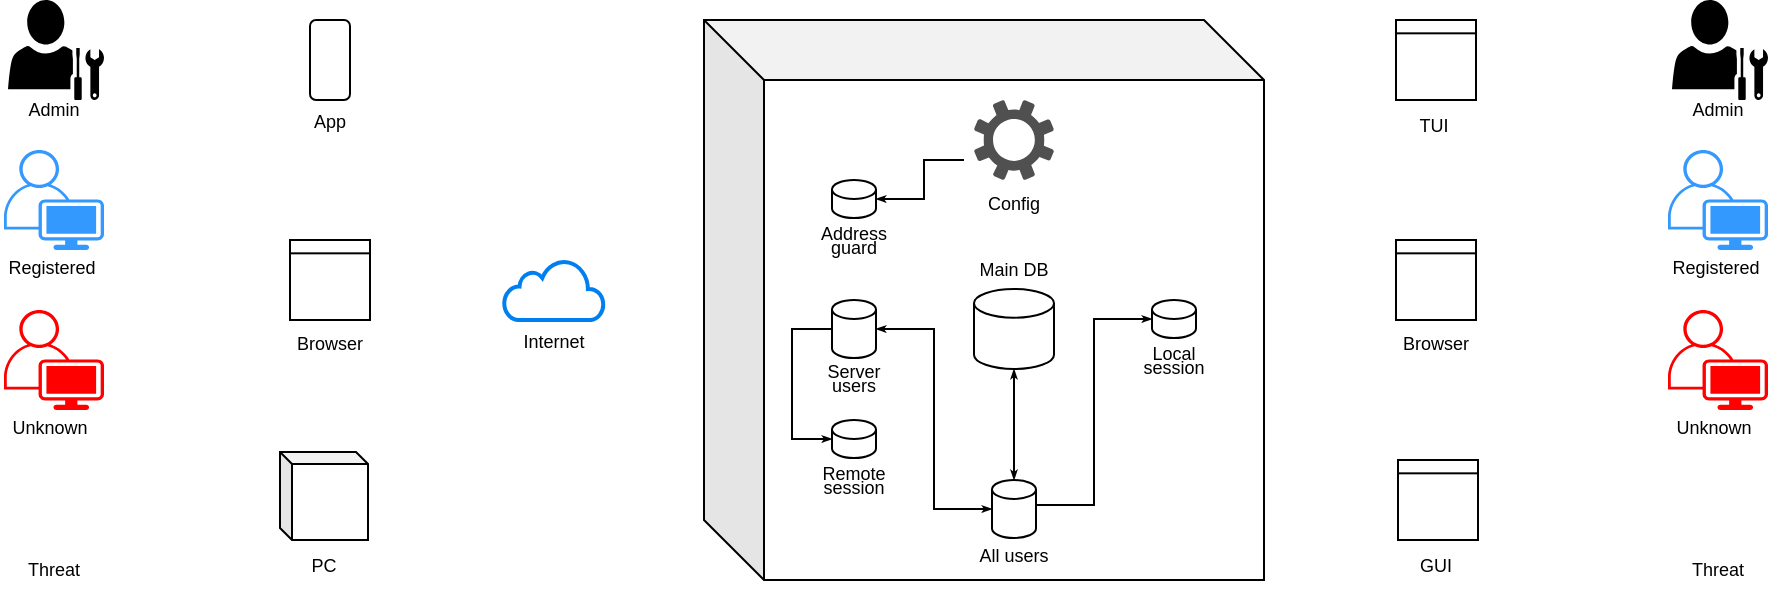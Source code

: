 <mxfile version="20.4.0" type="device"><diagram id="BGIOl3sU26PDgGPtp0R5" name="Page-1"><mxGraphModel dx="1009" dy="544" grid="1" gridSize="10" guides="1" tooltips="1" connect="1" arrows="1" fold="1" page="1" pageScale="1" pageWidth="827" pageHeight="1169" math="0" shadow="0"><root><mxCell id="0"/><mxCell id="1" parent="0"/><mxCell id="EbHchnpOiAdA0gMqTFaB-52" value="" style="shape=cube;whiteSpace=wrap;html=1;boundedLbl=1;backgroundOutline=1;darkOpacity=0.05;darkOpacity2=0.1;fontSize=9;fillColor=none;gradientColor=none;gradientDirection=south;size=30;" parent="1" vertex="1"><mxGeometry x="520" y="450" width="280" height="280" as="geometry"/></mxCell><mxCell id="PZcWBaHUIU7Qis79EyFv-32" value="" style="group" parent="1" vertex="1" connectable="0"><mxGeometry x="860" y="450" width="50" height="58" as="geometry"/></mxCell><mxCell id="EbHchnpOiAdA0gMqTFaB-16" value="" style="group" parent="PZcWBaHUIU7Qis79EyFv-32" vertex="1" connectable="0"><mxGeometry x="6" width="40" height="40" as="geometry"/></mxCell><mxCell id="EbHchnpOiAdA0gMqTFaB-14" value="" style="rounded=0;whiteSpace=wrap;html=1;" parent="EbHchnpOiAdA0gMqTFaB-16" vertex="1"><mxGeometry width="40" height="40" as="geometry"/></mxCell><mxCell id="EbHchnpOiAdA0gMqTFaB-15" value="" style="rounded=0;whiteSpace=wrap;html=1;" parent="EbHchnpOiAdA0gMqTFaB-16" vertex="1"><mxGeometry width="40" height="6.667" as="geometry"/></mxCell><mxCell id="EbHchnpOiAdA0gMqTFaB-51" value="TUI" style="text;html=1;strokeColor=none;fillColor=none;align=center;verticalAlign=middle;whiteSpace=wrap;rounded=0;fontSize=9;" parent="PZcWBaHUIU7Qis79EyFv-32" vertex="1"><mxGeometry y="48" width="50" height="10" as="geometry"/></mxCell><mxCell id="PZcWBaHUIU7Qis79EyFv-34" value="" style="group" parent="1" vertex="1" connectable="0"><mxGeometry x="650" y="490" width="50" height="57" as="geometry"/></mxCell><mxCell id="EbHchnpOiAdA0gMqTFaB-21" value="" style="sketch=0;pointerEvents=1;shadow=0;dashed=0;html=1;strokeColor=none;fillColor=#505050;labelPosition=center;verticalLabelPosition=bottom;verticalAlign=top;outlineConnect=0;align=center;shape=mxgraph.office.concepts.settings;" parent="PZcWBaHUIU7Qis79EyFv-34" vertex="1"><mxGeometry x="5" width="40" height="40" as="geometry"/></mxCell><mxCell id="EbHchnpOiAdA0gMqTFaB-48" value="Config" style="text;html=1;strokeColor=none;fillColor=none;align=center;verticalAlign=middle;whiteSpace=wrap;rounded=0;fontSize=9;" parent="PZcWBaHUIU7Qis79EyFv-34" vertex="1"><mxGeometry y="47" width="50" height="10" as="geometry"/></mxCell><mxCell id="PZcWBaHUIU7Qis79EyFv-35" value="" style="group" parent="1" vertex="1" connectable="0"><mxGeometry x="420" y="570" width="50" height="46" as="geometry"/></mxCell><mxCell id="EbHchnpOiAdA0gMqTFaB-49" value="Internet" style="text;html=1;strokeColor=none;fillColor=none;align=center;verticalAlign=middle;whiteSpace=wrap;rounded=0;fontSize=9;" parent="PZcWBaHUIU7Qis79EyFv-35" vertex="1"><mxGeometry y="36" width="50" height="10" as="geometry"/></mxCell><mxCell id="PZcWBaHUIU7Qis79EyFv-25" value="" style="html=1;verticalLabelPosition=bottom;align=center;labelBackgroundColor=#ffffff;verticalAlign=top;strokeWidth=2;strokeColor=#0080F0;shadow=0;dashed=0;shape=mxgraph.ios7.icons.cloud;" parent="PZcWBaHUIU7Qis79EyFv-35" vertex="1"><mxGeometry width="50" height="30" as="geometry"/></mxCell><mxCell id="PZcWBaHUIU7Qis79EyFv-38" value="" style="group" parent="1" vertex="1" connectable="0"><mxGeometry x="170" y="440" width="50" height="60" as="geometry"/></mxCell><mxCell id="PZcWBaHUIU7Qis79EyFv-2" value="" style="sketch=0;pointerEvents=1;shadow=0;dashed=0;html=1;strokeColor=none;fillColor=#000000;labelPosition=center;verticalLabelPosition=bottom;verticalAlign=top;outlineConnect=0;align=center;shape=mxgraph.office.users.administrator;" parent="PZcWBaHUIU7Qis79EyFv-38" vertex="1"><mxGeometry x="2" width="48" height="50" as="geometry"/></mxCell><mxCell id="PZcWBaHUIU7Qis79EyFv-3" value="Admin" style="text;html=1;strokeColor=none;fillColor=none;align=center;verticalAlign=middle;whiteSpace=wrap;rounded=0;fontSize=9;" parent="PZcWBaHUIU7Qis79EyFv-38" vertex="1"><mxGeometry y="50" width="50" height="10" as="geometry"/></mxCell><mxCell id="PZcWBaHUIU7Qis79EyFv-39" value="" style="group" parent="1" vertex="1" connectable="0"><mxGeometry x="169" y="515" width="51" height="64" as="geometry"/></mxCell><mxCell id="EbHchnpOiAdA0gMqTFaB-65" value="" style="points=[[0.35,0,0],[0.98,0.51,0],[1,0.71,0],[0.67,1,0],[0,0.795,0],[0,0.65,0]];verticalLabelPosition=bottom;sketch=0;html=1;verticalAlign=top;aspect=fixed;align=center;pointerEvents=1;shape=mxgraph.cisco19.user;fillColor=#3399FF;strokeColor=none;" parent="PZcWBaHUIU7Qis79EyFv-39" vertex="1"><mxGeometry x="1" width="50" height="50" as="geometry"/></mxCell><mxCell id="EbHchnpOiAdA0gMqTFaB-66" value="Registered" style="text;html=1;strokeColor=none;fillColor=none;align=center;verticalAlign=middle;whiteSpace=wrap;rounded=0;fontSize=9;" parent="PZcWBaHUIU7Qis79EyFv-39" vertex="1"><mxGeometry y="54" width="50" height="10" as="geometry"/></mxCell><mxCell id="PZcWBaHUIU7Qis79EyFv-40" value="" style="group" parent="1" vertex="1" connectable="0"><mxGeometry x="168" y="595" width="52" height="64" as="geometry"/></mxCell><mxCell id="EbHchnpOiAdA0gMqTFaB-39" value="" style="points=[[0.35,0,0],[0.98,0.51,0],[1,0.71,0],[0.67,1,0],[0,0.795,0],[0,0.65,0]];verticalLabelPosition=bottom;sketch=0;html=1;verticalAlign=top;aspect=fixed;align=center;pointerEvents=1;shape=mxgraph.cisco19.user;fillColor=#FF0000;strokeColor=none;" parent="PZcWBaHUIU7Qis79EyFv-40" vertex="1"><mxGeometry x="2" width="50" height="50" as="geometry"/></mxCell><mxCell id="EbHchnpOiAdA0gMqTFaB-42" value="Unknown" style="text;html=1;strokeColor=none;fillColor=none;align=center;verticalAlign=middle;whiteSpace=wrap;rounded=0;fontSize=9;" parent="PZcWBaHUIU7Qis79EyFv-40" vertex="1"><mxGeometry y="54" width="50" height="10" as="geometry"/></mxCell><mxCell id="PZcWBaHUIU7Qis79EyFv-41" value="" style="group" parent="1" vertex="1" connectable="0"><mxGeometry x="170" y="675" width="50" height="55" as="geometry"/></mxCell><mxCell id="EbHchnpOiAdA0gMqTFaB-31" value="" style="shape=image;html=1;verticalAlign=top;verticalLabelPosition=bottom;labelBackgroundColor=#ffffff;imageAspect=0;aspect=fixed;image=https://cdn0.iconfinder.com/data/icons/kameleon-free-pack/110/Hacker-128.png;fillColor=#000000;gradientColor=none;gradientDirection=south;fontSize=9;clipPath=inset(25% 21.09% 21.88% 21.09%);" parent="PZcWBaHUIU7Qis79EyFv-41" vertex="1"><mxGeometry x="3.24" width="43.53" height="40" as="geometry"/></mxCell><mxCell id="EbHchnpOiAdA0gMqTFaB-46" value="Threat" style="text;html=1;strokeColor=none;fillColor=none;align=center;verticalAlign=middle;whiteSpace=wrap;rounded=0;fontSize=9;" parent="PZcWBaHUIU7Qis79EyFv-41" vertex="1"><mxGeometry y="45" width="50" height="10" as="geometry"/></mxCell><mxCell id="PZcWBaHUIU7Qis79EyFv-45" value="" style="group" parent="1" vertex="1" connectable="0"><mxGeometry x="300" y="450" width="60" height="288" as="geometry"/></mxCell><mxCell id="PZcWBaHUIU7Qis79EyFv-36" value="" style="group" parent="PZcWBaHUIU7Qis79EyFv-45" vertex="1" connectable="0"><mxGeometry x="8" y="110" width="50" height="57" as="geometry"/></mxCell><mxCell id="PZcWBaHUIU7Qis79EyFv-5" value="" style="group" parent="PZcWBaHUIU7Qis79EyFv-36" vertex="1" connectable="0"><mxGeometry x="5" width="40" height="40" as="geometry"/></mxCell><mxCell id="PZcWBaHUIU7Qis79EyFv-6" value="" style="rounded=0;whiteSpace=wrap;html=1;" parent="PZcWBaHUIU7Qis79EyFv-5" vertex="1"><mxGeometry width="40" height="40" as="geometry"/></mxCell><mxCell id="PZcWBaHUIU7Qis79EyFv-7" value="" style="rounded=0;whiteSpace=wrap;html=1;" parent="PZcWBaHUIU7Qis79EyFv-5" vertex="1"><mxGeometry width="40" height="6.667" as="geometry"/></mxCell><mxCell id="PZcWBaHUIU7Qis79EyFv-8" value="Browser" style="text;html=1;strokeColor=none;fillColor=none;align=center;verticalAlign=middle;whiteSpace=wrap;rounded=0;fontSize=9;" parent="PZcWBaHUIU7Qis79EyFv-36" vertex="1"><mxGeometry y="47" width="50" height="10" as="geometry"/></mxCell><mxCell id="PZcWBaHUIU7Qis79EyFv-37" value="" style="group" parent="PZcWBaHUIU7Qis79EyFv-45" vertex="1" connectable="0"><mxGeometry x="8" width="50" height="56" as="geometry"/></mxCell><mxCell id="PZcWBaHUIU7Qis79EyFv-24" value="" style="rounded=1;whiteSpace=wrap;html=1;direction=south;" parent="PZcWBaHUIU7Qis79EyFv-37" vertex="1"><mxGeometry x="15" width="20" height="40" as="geometry"/></mxCell><mxCell id="PZcWBaHUIU7Qis79EyFv-27" value="App" style="text;html=1;strokeColor=none;fillColor=none;align=center;verticalAlign=middle;whiteSpace=wrap;rounded=0;fontSize=9;" parent="PZcWBaHUIU7Qis79EyFv-37" vertex="1"><mxGeometry y="46" width="50" height="10" as="geometry"/></mxCell><mxCell id="PZcWBaHUIU7Qis79EyFv-44" value="" style="group" parent="PZcWBaHUIU7Qis79EyFv-45" vertex="1" connectable="0"><mxGeometry y="216" width="60" height="72" as="geometry"/></mxCell><mxCell id="PZcWBaHUIU7Qis79EyFv-42" value="" style="shape=cube;whiteSpace=wrap;html=1;boundedLbl=1;backgroundOutline=1;darkOpacity=0.05;darkOpacity2=0.1;fontSize=9;fillColor=none;gradientColor=none;gradientDirection=south;size=6;" parent="PZcWBaHUIU7Qis79EyFv-44" vertex="1"><mxGeometry x="8" width="44" height="44" as="geometry"/></mxCell><mxCell id="PZcWBaHUIU7Qis79EyFv-43" value="PC" style="text;html=1;strokeColor=none;fillColor=none;align=center;verticalAlign=middle;whiteSpace=wrap;rounded=0;fontSize=9;" parent="PZcWBaHUIU7Qis79EyFv-44" vertex="1"><mxGeometry y="42" width="60" height="30" as="geometry"/></mxCell><mxCell id="NHQ6kfSO5G35uNpy8u4z-18" value="" style="group" parent="PZcWBaHUIU7Qis79EyFv-45" vertex="1" connectable="0"><mxGeometry x="561" y="110" width="50" height="57" as="geometry"/></mxCell><mxCell id="NHQ6kfSO5G35uNpy8u4z-19" value="" style="group" parent="NHQ6kfSO5G35uNpy8u4z-18" vertex="1" connectable="0"><mxGeometry x="5" width="40" height="40" as="geometry"/></mxCell><mxCell id="NHQ6kfSO5G35uNpy8u4z-20" value="" style="rounded=0;whiteSpace=wrap;html=1;" parent="NHQ6kfSO5G35uNpy8u4z-19" vertex="1"><mxGeometry width="40" height="40" as="geometry"/></mxCell><mxCell id="NHQ6kfSO5G35uNpy8u4z-21" value="" style="rounded=0;whiteSpace=wrap;html=1;" parent="NHQ6kfSO5G35uNpy8u4z-19" vertex="1"><mxGeometry width="40" height="6.667" as="geometry"/></mxCell><mxCell id="NHQ6kfSO5G35uNpy8u4z-22" value="Browser" style="text;html=1;strokeColor=none;fillColor=none;align=center;verticalAlign=middle;whiteSpace=wrap;rounded=0;fontSize=9;" parent="NHQ6kfSO5G35uNpy8u4z-18" vertex="1"><mxGeometry y="47" width="50" height="10" as="geometry"/></mxCell><mxCell id="NHQ6kfSO5G35uNpy8u4z-1" value="" style="group" parent="1" vertex="1" connectable="0"><mxGeometry x="1002" y="440" width="50" height="60" as="geometry"/></mxCell><mxCell id="NHQ6kfSO5G35uNpy8u4z-2" value="" style="sketch=0;pointerEvents=1;shadow=0;dashed=0;html=1;strokeColor=none;fillColor=#000000;labelPosition=center;verticalLabelPosition=bottom;verticalAlign=top;outlineConnect=0;align=center;shape=mxgraph.office.users.administrator;" parent="NHQ6kfSO5G35uNpy8u4z-1" vertex="1"><mxGeometry x="2" width="48" height="50" as="geometry"/></mxCell><mxCell id="NHQ6kfSO5G35uNpy8u4z-3" value="Admin" style="text;html=1;strokeColor=none;fillColor=none;align=center;verticalAlign=middle;whiteSpace=wrap;rounded=0;fontSize=9;" parent="NHQ6kfSO5G35uNpy8u4z-1" vertex="1"><mxGeometry y="50" width="50" height="10" as="geometry"/></mxCell><mxCell id="NHQ6kfSO5G35uNpy8u4z-4" value="" style="group" parent="1" vertex="1" connectable="0"><mxGeometry x="1001" y="515" width="51" height="64" as="geometry"/></mxCell><mxCell id="NHQ6kfSO5G35uNpy8u4z-5" value="" style="points=[[0.35,0,0],[0.98,0.51,0],[1,0.71,0],[0.67,1,0],[0,0.795,0],[0,0.65,0]];verticalLabelPosition=bottom;sketch=0;html=1;verticalAlign=top;aspect=fixed;align=center;pointerEvents=1;shape=mxgraph.cisco19.user;fillColor=#3399FF;strokeColor=none;" parent="NHQ6kfSO5G35uNpy8u4z-4" vertex="1"><mxGeometry x="1" width="50" height="50" as="geometry"/></mxCell><mxCell id="NHQ6kfSO5G35uNpy8u4z-6" value="Registered" style="text;html=1;strokeColor=none;fillColor=none;align=center;verticalAlign=middle;whiteSpace=wrap;rounded=0;fontSize=9;" parent="NHQ6kfSO5G35uNpy8u4z-4" vertex="1"><mxGeometry y="54" width="50" height="10" as="geometry"/></mxCell><mxCell id="NHQ6kfSO5G35uNpy8u4z-7" value="" style="group" parent="1" vertex="1" connectable="0"><mxGeometry x="1000" y="595" width="52" height="64" as="geometry"/></mxCell><mxCell id="NHQ6kfSO5G35uNpy8u4z-8" value="" style="points=[[0.35,0,0],[0.98,0.51,0],[1,0.71,0],[0.67,1,0],[0,0.795,0],[0,0.65,0]];verticalLabelPosition=bottom;sketch=0;html=1;verticalAlign=top;aspect=fixed;align=center;pointerEvents=1;shape=mxgraph.cisco19.user;fillColor=#FF0000;strokeColor=none;" parent="NHQ6kfSO5G35uNpy8u4z-7" vertex="1"><mxGeometry x="2" width="50" height="50" as="geometry"/></mxCell><mxCell id="NHQ6kfSO5G35uNpy8u4z-9" value="Unknown" style="text;html=1;strokeColor=none;fillColor=none;align=center;verticalAlign=middle;whiteSpace=wrap;rounded=0;fontSize=9;" parent="NHQ6kfSO5G35uNpy8u4z-7" vertex="1"><mxGeometry y="54" width="50" height="10" as="geometry"/></mxCell><mxCell id="NHQ6kfSO5G35uNpy8u4z-10" value="" style="group" parent="1" vertex="1" connectable="0"><mxGeometry x="1002" y="675" width="50" height="55" as="geometry"/></mxCell><mxCell id="NHQ6kfSO5G35uNpy8u4z-11" value="" style="shape=image;html=1;verticalAlign=top;verticalLabelPosition=bottom;labelBackgroundColor=#ffffff;imageAspect=0;aspect=fixed;image=https://cdn0.iconfinder.com/data/icons/kameleon-free-pack/110/Hacker-128.png;fillColor=#000000;gradientColor=none;gradientDirection=south;fontSize=9;clipPath=inset(25% 21.09% 21.88% 21.09%);" parent="NHQ6kfSO5G35uNpy8u4z-10" vertex="1"><mxGeometry x="3.24" width="43.53" height="40" as="geometry"/></mxCell><mxCell id="NHQ6kfSO5G35uNpy8u4z-12" value="Threat" style="text;html=1;strokeColor=none;fillColor=none;align=center;verticalAlign=middle;whiteSpace=wrap;rounded=0;fontSize=9;" parent="NHQ6kfSO5G35uNpy8u4z-10" vertex="1"><mxGeometry y="45" width="50" height="10" as="geometry"/></mxCell><mxCell id="NHQ6kfSO5G35uNpy8u4z-13" value="" style="group" parent="1" vertex="1" connectable="0"><mxGeometry x="861" y="670" width="50" height="58" as="geometry"/></mxCell><mxCell id="NHQ6kfSO5G35uNpy8u4z-14" value="" style="group" parent="NHQ6kfSO5G35uNpy8u4z-13" vertex="1" connectable="0"><mxGeometry x="6" width="40" height="40" as="geometry"/></mxCell><mxCell id="NHQ6kfSO5G35uNpy8u4z-15" value="" style="rounded=0;whiteSpace=wrap;html=1;" parent="NHQ6kfSO5G35uNpy8u4z-14" vertex="1"><mxGeometry width="40" height="40" as="geometry"/></mxCell><mxCell id="NHQ6kfSO5G35uNpy8u4z-16" value="" style="rounded=0;whiteSpace=wrap;html=1;" parent="NHQ6kfSO5G35uNpy8u4z-14" vertex="1"><mxGeometry width="40" height="6.667" as="geometry"/></mxCell><mxCell id="NHQ6kfSO5G35uNpy8u4z-17" value="GUI" style="text;html=1;strokeColor=none;fillColor=none;align=center;verticalAlign=middle;whiteSpace=wrap;rounded=0;fontSize=9;" parent="NHQ6kfSO5G35uNpy8u4z-13" vertex="1"><mxGeometry y="48" width="50" height="10" as="geometry"/></mxCell><mxCell id="itMwer6GWkY8V1FeAFqI-4" value="" style="group" vertex="1" connectable="0" parent="1"><mxGeometry x="650" y="680" width="50" height="43" as="geometry"/></mxCell><mxCell id="itMwer6GWkY8V1FeAFqI-2" value="" style="shape=cylinder3;whiteSpace=wrap;html=1;boundedLbl=1;backgroundOutline=1;size=4.744;" vertex="1" parent="itMwer6GWkY8V1FeAFqI-4"><mxGeometry x="14" width="22" height="29" as="geometry"/></mxCell><mxCell id="itMwer6GWkY8V1FeAFqI-3" value="All users" style="text;html=1;strokeColor=none;fillColor=none;align=center;verticalAlign=middle;whiteSpace=wrap;rounded=0;fontSize=9;" vertex="1" parent="itMwer6GWkY8V1FeAFqI-4"><mxGeometry y="33" width="50" height="10" as="geometry"/></mxCell><mxCell id="itMwer6GWkY8V1FeAFqI-9" value="" style="group" vertex="1" connectable="0" parent="1"><mxGeometry x="730" y="590" width="50" height="34" as="geometry"/></mxCell><mxCell id="itMwer6GWkY8V1FeAFqI-6" value="" style="shape=cylinder3;whiteSpace=wrap;html=1;boundedLbl=1;backgroundOutline=1;size=4.744;" vertex="1" parent="itMwer6GWkY8V1FeAFqI-9"><mxGeometry x="14" width="22" height="19" as="geometry"/></mxCell><mxCell id="itMwer6GWkY8V1FeAFqI-7" value="&lt;div&gt;Local&lt;/div&gt;&lt;div style=&quot;line-height: 0.5;&quot;&gt;session&lt;br&gt;&lt;/div&gt;" style="text;html=1;strokeColor=none;fillColor=none;align=center;verticalAlign=middle;whiteSpace=wrap;rounded=0;fontSize=9;" vertex="1" parent="itMwer6GWkY8V1FeAFqI-9"><mxGeometry y="24" width="50" height="10" as="geometry"/></mxCell><mxCell id="itMwer6GWkY8V1FeAFqI-12" value="" style="group" vertex="1" connectable="0" parent="1"><mxGeometry x="570" y="530" width="50" height="34" as="geometry"/></mxCell><mxCell id="itMwer6GWkY8V1FeAFqI-13" value="" style="shape=cylinder3;whiteSpace=wrap;html=1;boundedLbl=1;backgroundOutline=1;size=4.744;" vertex="1" parent="itMwer6GWkY8V1FeAFqI-12"><mxGeometry x="14" width="22" height="19" as="geometry"/></mxCell><mxCell id="itMwer6GWkY8V1FeAFqI-14" value="&lt;div&gt;Address&lt;/div&gt;&lt;div style=&quot;line-height: 0.5;&quot;&gt;guard&lt;br&gt;&lt;/div&gt;" style="text;html=1;strokeColor=none;fillColor=none;align=center;verticalAlign=middle;whiteSpace=wrap;rounded=0;fontSize=9;" vertex="1" parent="itMwer6GWkY8V1FeAFqI-12"><mxGeometry y="24" width="50" height="10" as="geometry"/></mxCell><mxCell id="itMwer6GWkY8V1FeAFqI-15" value="" style="group" vertex="1" connectable="0" parent="1"><mxGeometry x="570" y="650" width="50" height="34" as="geometry"/></mxCell><mxCell id="itMwer6GWkY8V1FeAFqI-16" value="" style="shape=cylinder3;whiteSpace=wrap;html=1;boundedLbl=1;backgroundOutline=1;size=4.744;" vertex="1" parent="itMwer6GWkY8V1FeAFqI-15"><mxGeometry x="14" width="22" height="19" as="geometry"/></mxCell><mxCell id="itMwer6GWkY8V1FeAFqI-17" value="&lt;div&gt;Remote&lt;/div&gt;&lt;div style=&quot;line-height: 0.5;&quot;&gt;session&lt;br&gt;&lt;/div&gt;" style="text;html=1;strokeColor=none;fillColor=none;align=center;verticalAlign=middle;whiteSpace=wrap;rounded=0;fontSize=9;" vertex="1" parent="itMwer6GWkY8V1FeAFqI-15"><mxGeometry y="24" width="50" height="10" as="geometry"/></mxCell><mxCell id="itMwer6GWkY8V1FeAFqI-18" style="edgeStyle=orthogonalEdgeStyle;rounded=0;orthogonalLoop=1;jettySize=auto;html=1;exitX=1;exitY=0.5;exitDx=0;exitDy=0;exitPerimeter=0;startArrow=classicThin;startFill=1;endArrow=none;endFill=0;startSize=2;" edge="1" parent="1" source="itMwer6GWkY8V1FeAFqI-13"><mxGeometry relative="1" as="geometry"><mxPoint x="650" y="520" as="targetPoint"/><Array as="points"><mxPoint x="630" y="540"/><mxPoint x="630" y="520"/></Array></mxGeometry></mxCell><mxCell id="itMwer6GWkY8V1FeAFqI-19" value="" style="group" vertex="1" connectable="0" parent="1"><mxGeometry x="570" y="590" width="50" height="43" as="geometry"/></mxCell><mxCell id="itMwer6GWkY8V1FeAFqI-20" value="" style="shape=cylinder3;whiteSpace=wrap;html=1;boundedLbl=1;backgroundOutline=1;size=4.744;" vertex="1" parent="itMwer6GWkY8V1FeAFqI-19"><mxGeometry x="14" width="22" height="29" as="geometry"/></mxCell><mxCell id="itMwer6GWkY8V1FeAFqI-21" value="&lt;div&gt;Server&lt;/div&gt;&lt;div style=&quot;line-height: 0.5;&quot;&gt;users&lt;br&gt;&lt;/div&gt;" style="text;html=1;strokeColor=none;fillColor=none;align=center;verticalAlign=middle;whiteSpace=wrap;rounded=0;fontSize=9;" vertex="1" parent="itMwer6GWkY8V1FeAFqI-19"><mxGeometry y="33" width="50" height="10" as="geometry"/></mxCell><mxCell id="itMwer6GWkY8V1FeAFqI-22" style="edgeStyle=orthogonalEdgeStyle;rounded=0;orthogonalLoop=1;jettySize=auto;html=1;exitX=0;exitY=0.5;exitDx=0;exitDy=0;exitPerimeter=0;entryX=1;entryY=0.5;entryDx=0;entryDy=0;entryPerimeter=0;startArrow=classicThin;startFill=1;endArrow=classicThin;endFill=1;startSize=2;endSize=2;" edge="1" parent="1" source="itMwer6GWkY8V1FeAFqI-2" target="itMwer6GWkY8V1FeAFqI-20"><mxGeometry relative="1" as="geometry"/></mxCell><mxCell id="itMwer6GWkY8V1FeAFqI-23" value="" style="group" vertex="1" connectable="0" parent="1"><mxGeometry x="650" y="570" width="50" height="54.5" as="geometry"/></mxCell><mxCell id="EbHchnpOiAdA0gMqTFaB-1" value="" style="shape=cylinder3;whiteSpace=wrap;html=1;boundedLbl=1;backgroundOutline=1;size=7.167;" parent="itMwer6GWkY8V1FeAFqI-23" vertex="1"><mxGeometry x="5" y="14.5" width="40" height="40" as="geometry"/></mxCell><mxCell id="EbHchnpOiAdA0gMqTFaB-50" value="Main DB" style="text;html=1;strokeColor=none;fillColor=none;align=center;verticalAlign=middle;whiteSpace=wrap;rounded=0;fontSize=9;" parent="itMwer6GWkY8V1FeAFqI-23" vertex="1"><mxGeometry width="50" height="10" as="geometry"/></mxCell><mxCell id="itMwer6GWkY8V1FeAFqI-24" style="edgeStyle=orthogonalEdgeStyle;rounded=0;orthogonalLoop=1;jettySize=auto;html=1;exitX=0.5;exitY=1;exitDx=0;exitDy=0;exitPerimeter=0;entryX=0.5;entryY=0;entryDx=0;entryDy=0;entryPerimeter=0;startArrow=classicThin;startFill=1;endArrow=classicThin;endFill=1;startSize=2;endSize=2;" edge="1" parent="1" source="EbHchnpOiAdA0gMqTFaB-1" target="itMwer6GWkY8V1FeAFqI-2"><mxGeometry relative="1" as="geometry"/></mxCell><mxCell id="itMwer6GWkY8V1FeAFqI-25" style="edgeStyle=orthogonalEdgeStyle;rounded=0;orthogonalLoop=1;jettySize=auto;html=1;exitX=0;exitY=0.5;exitDx=0;exitDy=0;exitPerimeter=0;entryX=1.01;entryY=0.432;entryDx=0;entryDy=0;entryPerimeter=0;startArrow=classicThin;startFill=1;endArrow=none;endFill=0;startSize=2;endSize=2;" edge="1" parent="1" source="itMwer6GWkY8V1FeAFqI-6" target="itMwer6GWkY8V1FeAFqI-2"><mxGeometry relative="1" as="geometry"/></mxCell><mxCell id="itMwer6GWkY8V1FeAFqI-26" style="edgeStyle=orthogonalEdgeStyle;rounded=0;orthogonalLoop=1;jettySize=auto;html=1;exitX=0;exitY=0.5;exitDx=0;exitDy=0;exitPerimeter=0;entryX=0;entryY=0.5;entryDx=0;entryDy=0;entryPerimeter=0;startArrow=none;startFill=0;endArrow=classicThin;endFill=1;startSize=2;endSize=2;" edge="1" parent="1" source="itMwer6GWkY8V1FeAFqI-20" target="itMwer6GWkY8V1FeAFqI-16"><mxGeometry relative="1" as="geometry"/></mxCell></root></mxGraphModel></diagram></mxfile>
